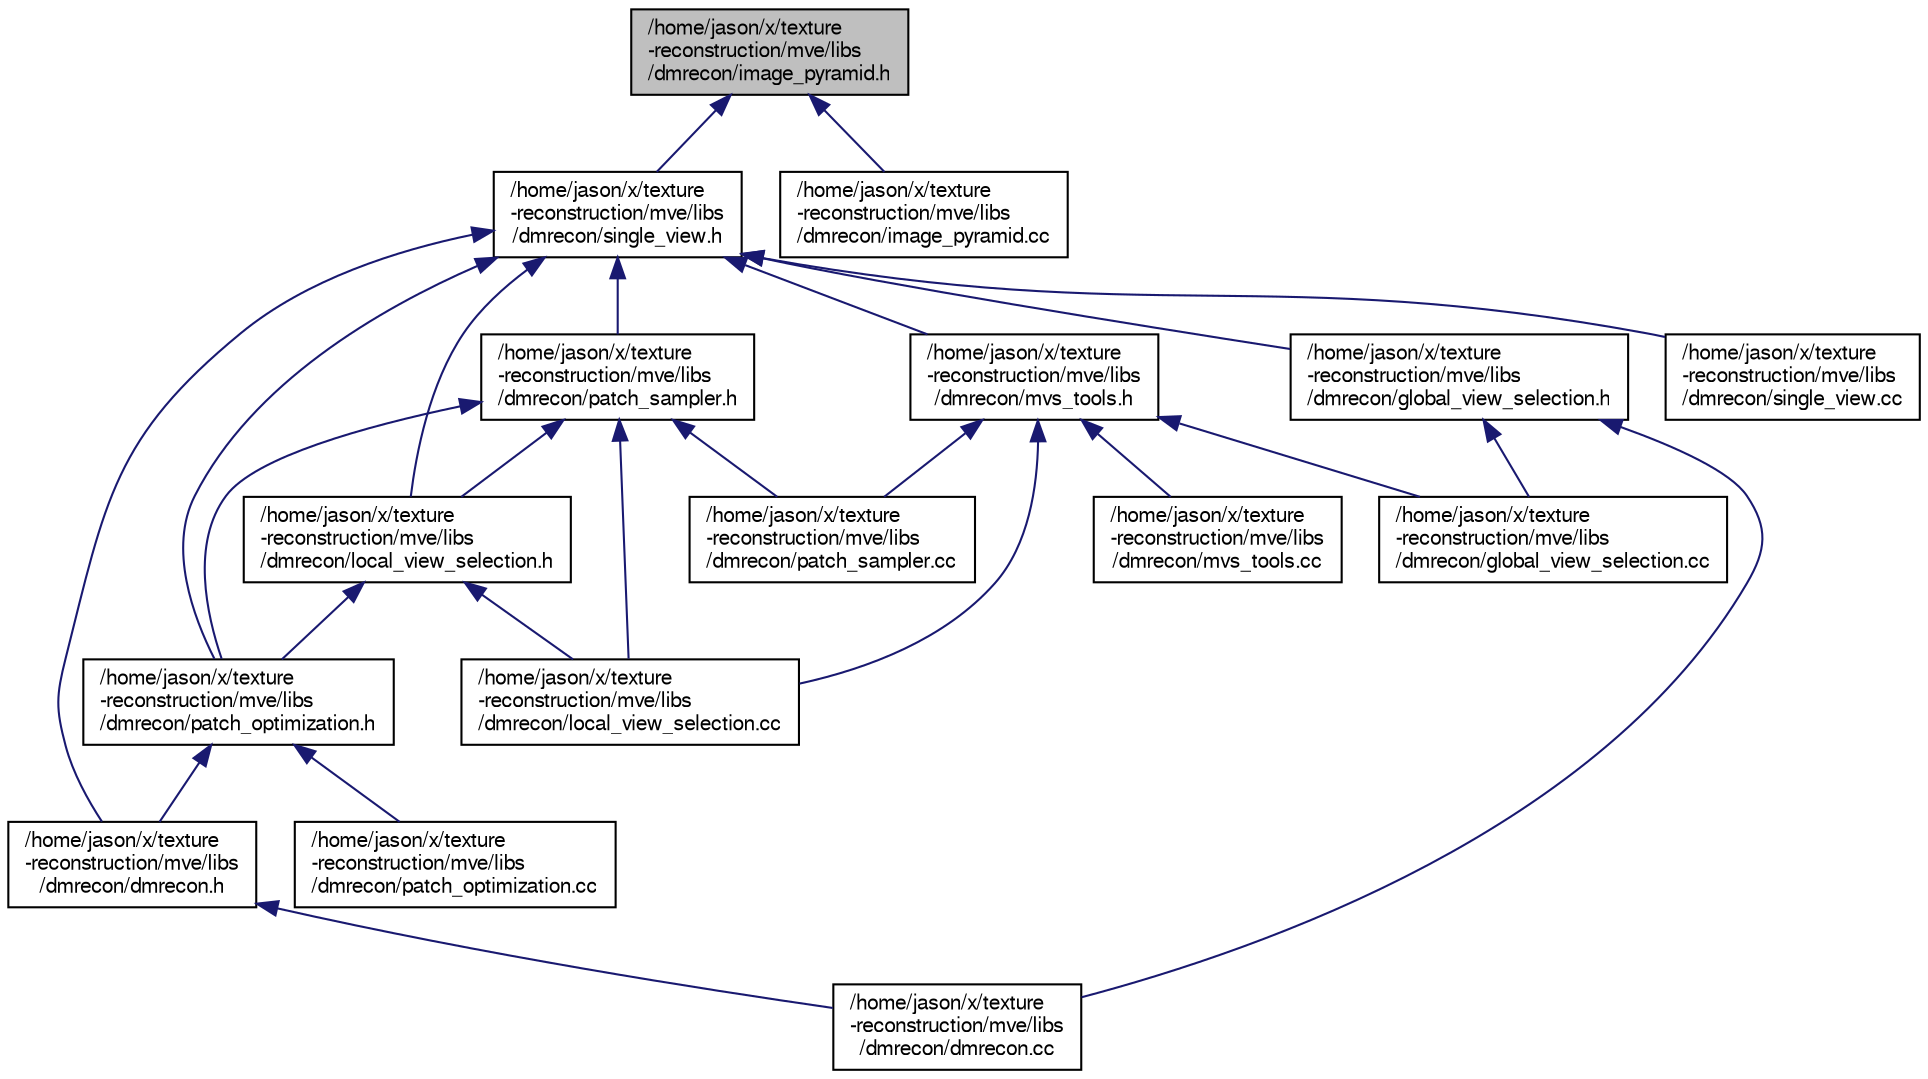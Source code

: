 digraph "/home/jason/x/texture-reconstruction/mve/libs/dmrecon/image_pyramid.h"
{
  edge [fontname="FreeSans",fontsize="10",labelfontname="FreeSans",labelfontsize="10"];
  node [fontname="FreeSans",fontsize="10",shape=record];
  Node37 [label="/home/jason/x/texture\l-reconstruction/mve/libs\l/dmrecon/image_pyramid.h",height=0.2,width=0.4,color="black", fillcolor="grey75", style="filled", fontcolor="black"];
  Node37 -> Node38 [dir="back",color="midnightblue",fontsize="10",style="solid",fontname="FreeSans"];
  Node38 [label="/home/jason/x/texture\l-reconstruction/mve/libs\l/dmrecon/single_view.h",height=0.2,width=0.4,color="black", fillcolor="white", style="filled",URL="$single__view_8h.html"];
  Node38 -> Node39 [dir="back",color="midnightblue",fontsize="10",style="solid",fontname="FreeSans"];
  Node39 [label="/home/jason/x/texture\l-reconstruction/mve/libs\l/dmrecon/patch_sampler.h",height=0.2,width=0.4,color="black", fillcolor="white", style="filled",URL="$patch__sampler_8h.html"];
  Node39 -> Node40 [dir="back",color="midnightblue",fontsize="10",style="solid",fontname="FreeSans"];
  Node40 [label="/home/jason/x/texture\l-reconstruction/mve/libs\l/dmrecon/patch_optimization.h",height=0.2,width=0.4,color="black", fillcolor="white", style="filled",URL="$patch__optimization_8h.html"];
  Node40 -> Node41 [dir="back",color="midnightblue",fontsize="10",style="solid",fontname="FreeSans"];
  Node41 [label="/home/jason/x/texture\l-reconstruction/mve/libs\l/dmrecon/dmrecon.h",height=0.2,width=0.4,color="black", fillcolor="white", style="filled",URL="$dmrecon_8h.html"];
  Node41 -> Node42 [dir="back",color="midnightblue",fontsize="10",style="solid",fontname="FreeSans"];
  Node42 [label="/home/jason/x/texture\l-reconstruction/mve/libs\l/dmrecon/dmrecon.cc",height=0.2,width=0.4,color="black", fillcolor="white", style="filled",URL="$dmrecon_8cc.html"];
  Node40 -> Node43 [dir="back",color="midnightblue",fontsize="10",style="solid",fontname="FreeSans"];
  Node43 [label="/home/jason/x/texture\l-reconstruction/mve/libs\l/dmrecon/patch_optimization.cc",height=0.2,width=0.4,color="black", fillcolor="white", style="filled",URL="$patch__optimization_8cc.html"];
  Node39 -> Node44 [dir="back",color="midnightblue",fontsize="10",style="solid",fontname="FreeSans"];
  Node44 [label="/home/jason/x/texture\l-reconstruction/mve/libs\l/dmrecon/local_view_selection.h",height=0.2,width=0.4,color="black", fillcolor="white", style="filled",URL="$local__view__selection_8h.html"];
  Node44 -> Node40 [dir="back",color="midnightblue",fontsize="10",style="solid",fontname="FreeSans"];
  Node44 -> Node45 [dir="back",color="midnightblue",fontsize="10",style="solid",fontname="FreeSans"];
  Node45 [label="/home/jason/x/texture\l-reconstruction/mve/libs\l/dmrecon/local_view_selection.cc",height=0.2,width=0.4,color="black", fillcolor="white", style="filled",URL="$local__view__selection_8cc.html"];
  Node39 -> Node45 [dir="back",color="midnightblue",fontsize="10",style="solid",fontname="FreeSans"];
  Node39 -> Node46 [dir="back",color="midnightblue",fontsize="10",style="solid",fontname="FreeSans"];
  Node46 [label="/home/jason/x/texture\l-reconstruction/mve/libs\l/dmrecon/patch_sampler.cc",height=0.2,width=0.4,color="black", fillcolor="white", style="filled",URL="$patch__sampler_8cc.html"];
  Node38 -> Node40 [dir="back",color="midnightblue",fontsize="10",style="solid",fontname="FreeSans"];
  Node38 -> Node44 [dir="back",color="midnightblue",fontsize="10",style="solid",fontname="FreeSans"];
  Node38 -> Node41 [dir="back",color="midnightblue",fontsize="10",style="solid",fontname="FreeSans"];
  Node38 -> Node47 [dir="back",color="midnightblue",fontsize="10",style="solid",fontname="FreeSans"];
  Node47 [label="/home/jason/x/texture\l-reconstruction/mve/libs\l/dmrecon/global_view_selection.h",height=0.2,width=0.4,color="black", fillcolor="white", style="filled",URL="$global__view__selection_8h.html"];
  Node47 -> Node42 [dir="back",color="midnightblue",fontsize="10",style="solid",fontname="FreeSans"];
  Node47 -> Node48 [dir="back",color="midnightblue",fontsize="10",style="solid",fontname="FreeSans"];
  Node48 [label="/home/jason/x/texture\l-reconstruction/mve/libs\l/dmrecon/global_view_selection.cc",height=0.2,width=0.4,color="black", fillcolor="white", style="filled",URL="$global__view__selection_8cc.html"];
  Node38 -> Node49 [dir="back",color="midnightblue",fontsize="10",style="solid",fontname="FreeSans"];
  Node49 [label="/home/jason/x/texture\l-reconstruction/mve/libs\l/dmrecon/mvs_tools.h",height=0.2,width=0.4,color="black", fillcolor="white", style="filled",URL="$mvs__tools_8h.html"];
  Node49 -> Node48 [dir="back",color="midnightblue",fontsize="10",style="solid",fontname="FreeSans"];
  Node49 -> Node45 [dir="back",color="midnightblue",fontsize="10",style="solid",fontname="FreeSans"];
  Node49 -> Node50 [dir="back",color="midnightblue",fontsize="10",style="solid",fontname="FreeSans"];
  Node50 [label="/home/jason/x/texture\l-reconstruction/mve/libs\l/dmrecon/mvs_tools.cc",height=0.2,width=0.4,color="black", fillcolor="white", style="filled",URL="$mvs__tools_8cc.html"];
  Node49 -> Node46 [dir="back",color="midnightblue",fontsize="10",style="solid",fontname="FreeSans"];
  Node38 -> Node51 [dir="back",color="midnightblue",fontsize="10",style="solid",fontname="FreeSans"];
  Node51 [label="/home/jason/x/texture\l-reconstruction/mve/libs\l/dmrecon/single_view.cc",height=0.2,width=0.4,color="black", fillcolor="white", style="filled",URL="$single__view_8cc.html"];
  Node37 -> Node52 [dir="back",color="midnightblue",fontsize="10",style="solid",fontname="FreeSans"];
  Node52 [label="/home/jason/x/texture\l-reconstruction/mve/libs\l/dmrecon/image_pyramid.cc",height=0.2,width=0.4,color="black", fillcolor="white", style="filled",URL="$image__pyramid_8cc.html"];
}
